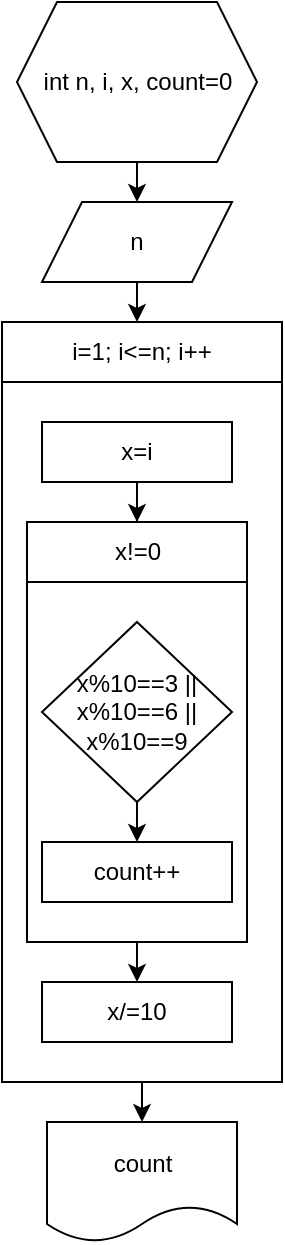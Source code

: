 <mxfile version="13.7.9" type="device"><diagram id="2XY3AsDlxcFAAUgqHy9H" name="페이지-1"><mxGraphModel dx="443" dy="498" grid="1" gridSize="10" guides="1" tooltips="1" connect="1" arrows="1" fold="1" page="1" pageScale="1" pageWidth="827" pageHeight="1169" math="0" shadow="0"><root><mxCell id="0"/><mxCell id="1" parent="0"/><mxCell id="5XGWlYBiUuAPJ5HMFoHL-44" style="edgeStyle=orthogonalEdgeStyle;rounded=0;orthogonalLoop=1;jettySize=auto;html=1;exitX=0.5;exitY=1;exitDx=0;exitDy=0;entryX=0.5;entryY=0;entryDx=0;entryDy=0;" edge="1" parent="1" source="5XGWlYBiUuAPJ5HMFoHL-5" target="5XGWlYBiUuAPJ5HMFoHL-35"><mxGeometry relative="1" as="geometry"/></mxCell><mxCell id="5XGWlYBiUuAPJ5HMFoHL-5" value="" style="rounded=0;whiteSpace=wrap;html=1;" vertex="1" parent="1"><mxGeometry x="80" y="310" width="140" height="350" as="geometry"/></mxCell><mxCell id="5XGWlYBiUuAPJ5HMFoHL-43" style="edgeStyle=orthogonalEdgeStyle;rounded=0;orthogonalLoop=1;jettySize=auto;html=1;exitX=0.5;exitY=1;exitDx=0;exitDy=0;entryX=0.5;entryY=0;entryDx=0;entryDy=0;" edge="1" parent="1" source="5XGWlYBiUuAPJ5HMFoHL-40" target="5XGWlYBiUuAPJ5HMFoHL-21"><mxGeometry relative="1" as="geometry"/></mxCell><mxCell id="5XGWlYBiUuAPJ5HMFoHL-40" value="" style="rounded=0;whiteSpace=wrap;html=1;" vertex="1" parent="1"><mxGeometry x="92.5" y="410" width="110" height="180" as="geometry"/></mxCell><mxCell id="5XGWlYBiUuAPJ5HMFoHL-3" style="edgeStyle=orthogonalEdgeStyle;rounded=0;orthogonalLoop=1;jettySize=auto;html=1;exitX=0.5;exitY=1;exitDx=0;exitDy=0;entryX=0.5;entryY=0;entryDx=0;entryDy=0;" edge="1" parent="1" source="5XGWlYBiUuAPJ5HMFoHL-1" target="5XGWlYBiUuAPJ5HMFoHL-2"><mxGeometry relative="1" as="geometry"/></mxCell><mxCell id="5XGWlYBiUuAPJ5HMFoHL-1" value="int n, i, x, count=0" style="shape=hexagon;perimeter=hexagonPerimeter2;whiteSpace=wrap;html=1;fixedSize=1;" vertex="1" parent="1"><mxGeometry x="87.5" y="120" width="120" height="80" as="geometry"/></mxCell><mxCell id="5XGWlYBiUuAPJ5HMFoHL-2" value="n" style="shape=parallelogram;perimeter=parallelogramPerimeter;whiteSpace=wrap;html=1;fixedSize=1;" vertex="1" parent="1"><mxGeometry x="100" y="220" width="95" height="40" as="geometry"/></mxCell><mxCell id="5XGWlYBiUuAPJ5HMFoHL-4" value="i=1; i&amp;lt;=n; i++" style="rounded=0;whiteSpace=wrap;html=1;" vertex="1" parent="1"><mxGeometry x="80" y="280" width="140" height="30" as="geometry"/></mxCell><mxCell id="5XGWlYBiUuAPJ5HMFoHL-41" style="edgeStyle=orthogonalEdgeStyle;rounded=0;orthogonalLoop=1;jettySize=auto;html=1;exitX=0.5;exitY=1;exitDx=0;exitDy=0;" edge="1" parent="1" source="5XGWlYBiUuAPJ5HMFoHL-6" target="5XGWlYBiUuAPJ5HMFoHL-39"><mxGeometry relative="1" as="geometry"/></mxCell><mxCell id="5XGWlYBiUuAPJ5HMFoHL-6" value="x=i" style="rounded=0;whiteSpace=wrap;html=1;" vertex="1" parent="1"><mxGeometry x="100" y="330" width="95" height="30" as="geometry"/></mxCell><mxCell id="5XGWlYBiUuAPJ5HMFoHL-11" value="count++" style="rounded=0;whiteSpace=wrap;html=1;" vertex="1" parent="1"><mxGeometry x="100" y="540" width="95" height="30" as="geometry"/></mxCell><mxCell id="5XGWlYBiUuAPJ5HMFoHL-21" value="x/=10" style="rounded=0;whiteSpace=wrap;html=1;" vertex="1" parent="1"><mxGeometry x="100" y="610" width="95" height="30" as="geometry"/></mxCell><mxCell id="5XGWlYBiUuAPJ5HMFoHL-35" value="count" style="shape=document;whiteSpace=wrap;html=1;boundedLbl=1;" vertex="1" parent="1"><mxGeometry x="102.5" y="680" width="95" height="60" as="geometry"/></mxCell><mxCell id="5XGWlYBiUuAPJ5HMFoHL-39" value="x!=0" style="rounded=0;whiteSpace=wrap;html=1;" vertex="1" parent="1"><mxGeometry x="92.5" y="380" width="110" height="30" as="geometry"/></mxCell><mxCell id="5XGWlYBiUuAPJ5HMFoHL-42" style="edgeStyle=orthogonalEdgeStyle;rounded=0;orthogonalLoop=1;jettySize=auto;html=1;exitX=0.5;exitY=1;exitDx=0;exitDy=0;entryX=0.5;entryY=0;entryDx=0;entryDy=0;" edge="1" parent="1" source="5XGWlYBiUuAPJ5HMFoHL-13" target="5XGWlYBiUuAPJ5HMFoHL-11"><mxGeometry relative="1" as="geometry"/></mxCell><mxCell id="5XGWlYBiUuAPJ5HMFoHL-13" value="x%10==3 ||&lt;br&gt;x%10==6 ||&lt;br&gt;x%10==9" style="rhombus;whiteSpace=wrap;html=1;" vertex="1" parent="1"><mxGeometry x="100" y="430" width="95" height="90" as="geometry"/></mxCell><mxCell id="5XGWlYBiUuAPJ5HMFoHL-47" value="" style="endArrow=classic;html=1;exitX=0.5;exitY=1;exitDx=0;exitDy=0;" edge="1" parent="1" source="5XGWlYBiUuAPJ5HMFoHL-2"><mxGeometry width="50" height="50" relative="1" as="geometry"><mxPoint x="280" y="280" as="sourcePoint"/><mxPoint x="147.5" y="280" as="targetPoint"/></mxGeometry></mxCell></root></mxGraphModel></diagram></mxfile>